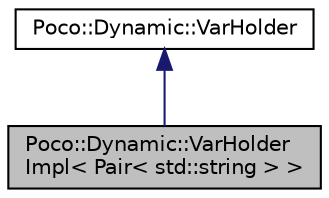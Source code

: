 digraph "Poco::Dynamic::VarHolderImpl&lt; Pair&lt; std::string &gt; &gt;"
{
 // LATEX_PDF_SIZE
  edge [fontname="Helvetica",fontsize="10",labelfontname="Helvetica",labelfontsize="10"];
  node [fontname="Helvetica",fontsize="10",shape=record];
  Node1 [label="Poco::Dynamic::VarHolder\lImpl\< Pair\< std::string \> \>",height=0.2,width=0.4,color="black", fillcolor="grey75", style="filled", fontcolor="black",tooltip=" "];
  Node2 -> Node1 [dir="back",color="midnightblue",fontsize="10",style="solid",fontname="Helvetica"];
  Node2 [label="Poco::Dynamic::VarHolder",height=0.2,width=0.4,color="black", fillcolor="white", style="filled",URL="$classPoco_1_1Dynamic_1_1VarHolder.html",tooltip=" "];
}
